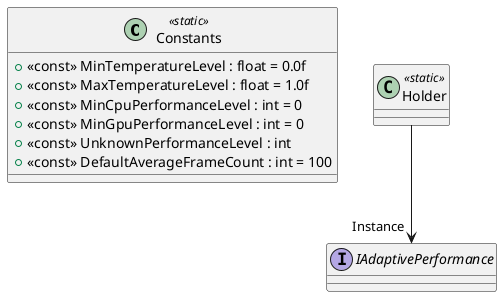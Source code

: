 @startuml
class Constants <<static>> {
    + <<const>> MinTemperatureLevel : float = 0.0f
    + <<const>> MaxTemperatureLevel : float = 1.0f
    + <<const>> MinCpuPerformanceLevel : int = 0
    + <<const>> MinGpuPerformanceLevel : int = 0
    + <<const>> UnknownPerformanceLevel : int
    + <<const>> DefaultAverageFrameCount : int = 100
}
interface IAdaptivePerformance {
}
class Holder <<static>> {
}
Holder --> "Instance" IAdaptivePerformance
@enduml
